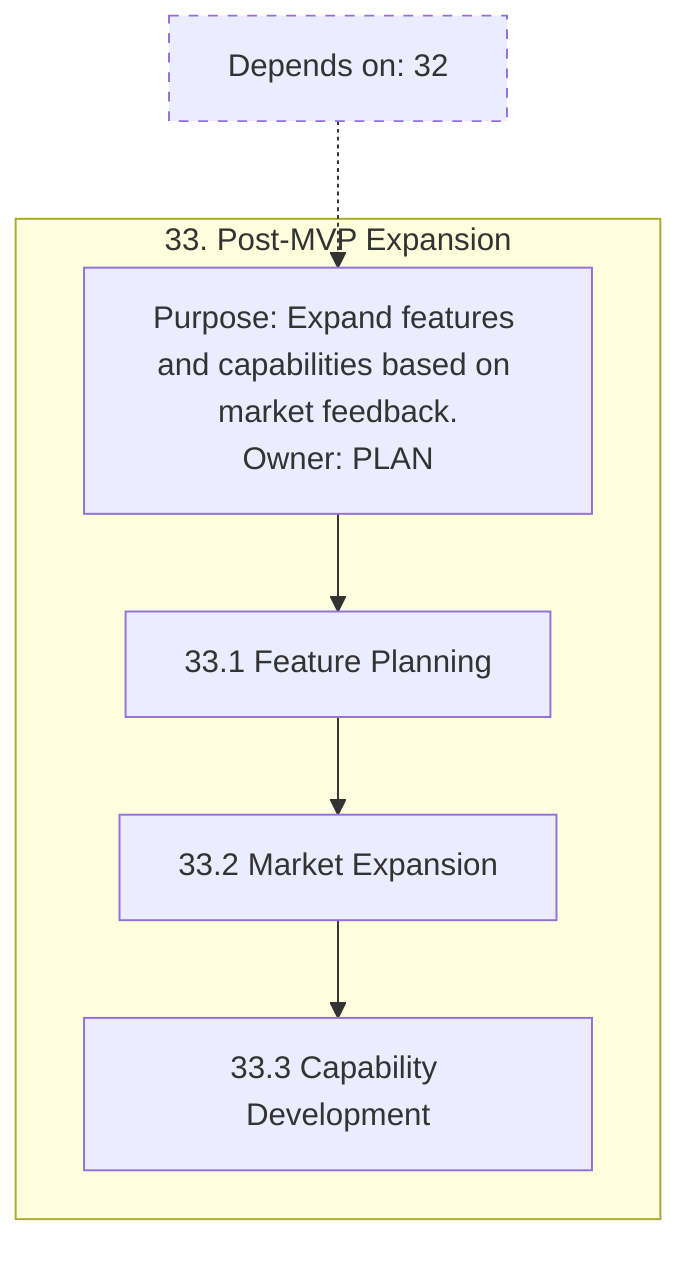 flowchart TB
%% Stage 33 Detail
subgraph S33["33. Post-MVP Expansion"]
  S33_root["Purpose: Expand features and capabilities based on market feedback.
Owner: PLAN"]
  S33_A["33.1 Feature Planning"]
  S33_B["33.2 Market Expansion"]
  S33_C["33.3 Capability Development"]
  S33_root --> S33_A --> S33_B --> S33_C
end
classDef dep stroke-dasharray: 5 5;
D33["Depends on: 32"]:::dep -.-> S33_root